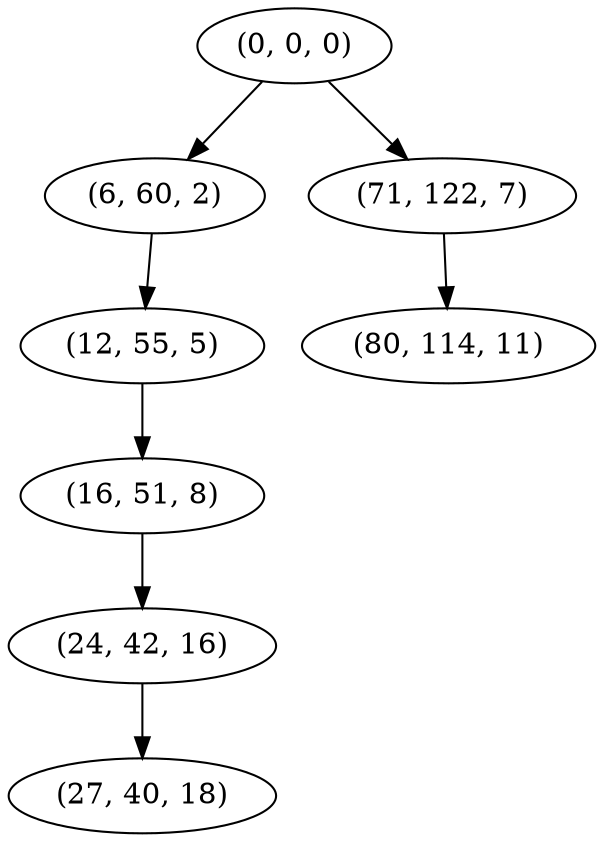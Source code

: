 digraph tree {
    "(0, 0, 0)";
    "(6, 60, 2)";
    "(12, 55, 5)";
    "(16, 51, 8)";
    "(24, 42, 16)";
    "(27, 40, 18)";
    "(71, 122, 7)";
    "(80, 114, 11)";
    "(0, 0, 0)" -> "(6, 60, 2)";
    "(0, 0, 0)" -> "(71, 122, 7)";
    "(6, 60, 2)" -> "(12, 55, 5)";
    "(12, 55, 5)" -> "(16, 51, 8)";
    "(16, 51, 8)" -> "(24, 42, 16)";
    "(24, 42, 16)" -> "(27, 40, 18)";
    "(71, 122, 7)" -> "(80, 114, 11)";
}

